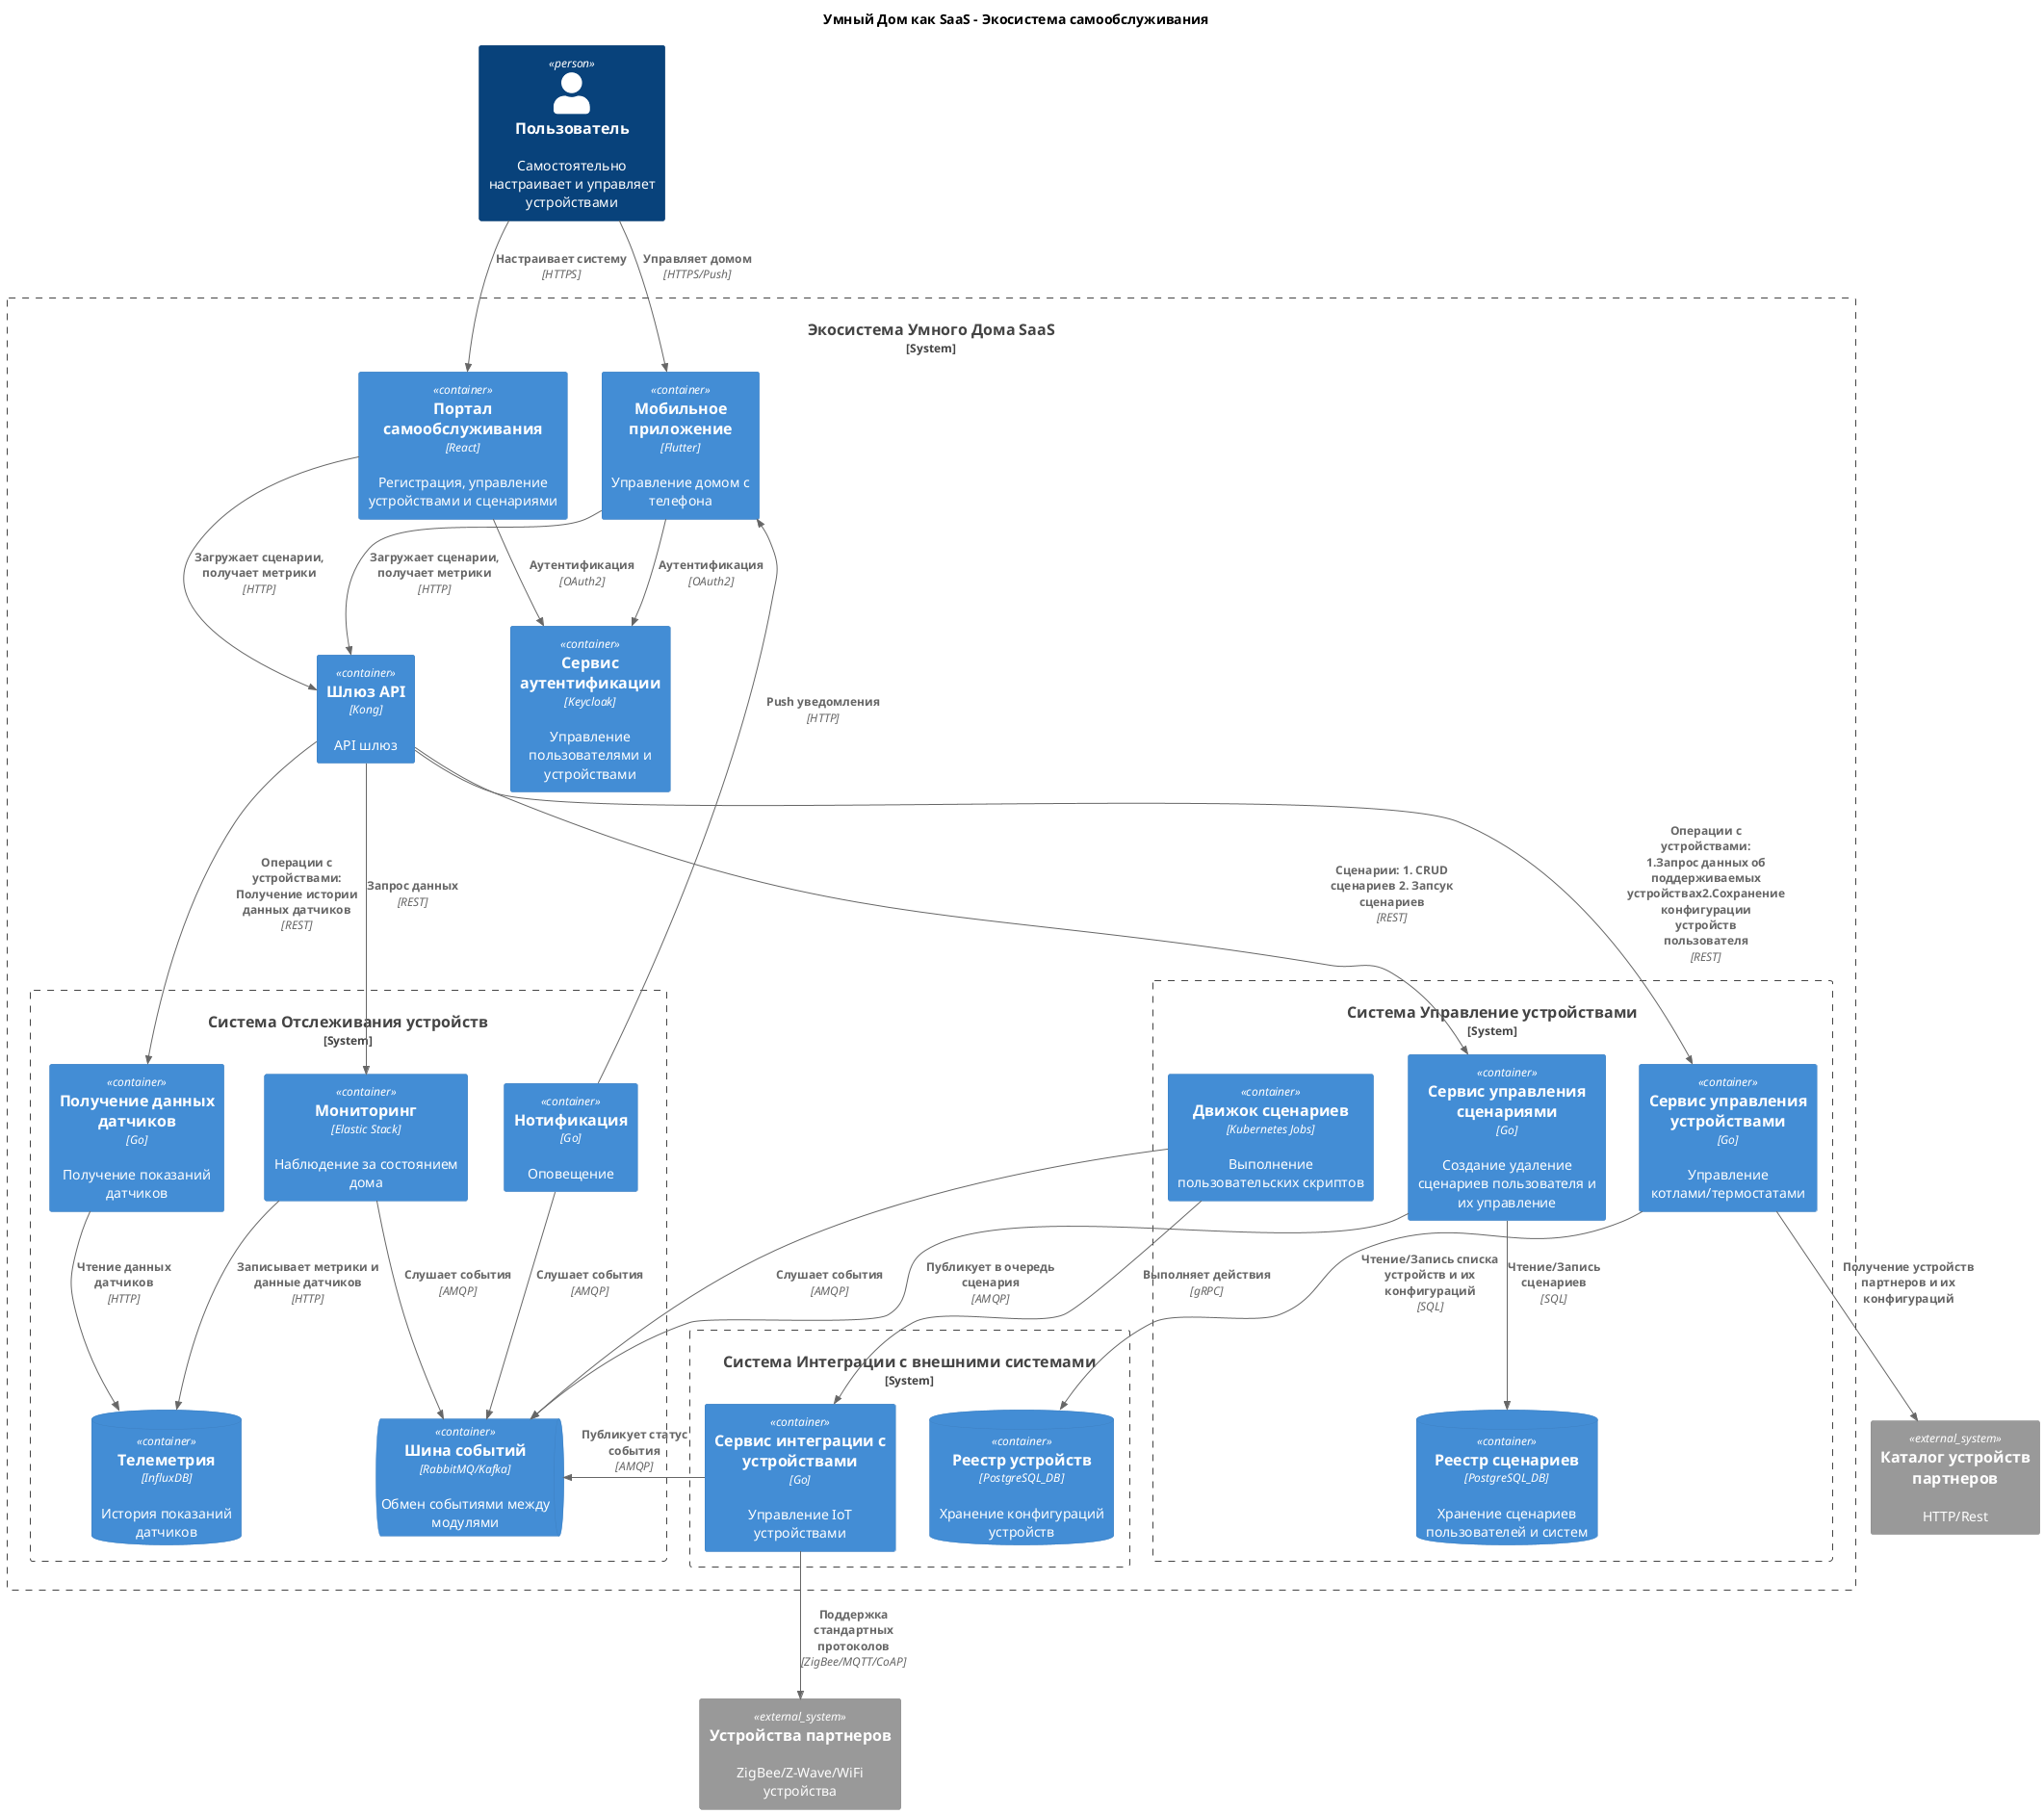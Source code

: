@startuml
!include <C4/C4_Container>
skinparam defaultFontName "Noto Sans" 
title Умный Дом как SaaS - Экосистема самообслуживания

Person(user, "Пользователь", "Самостоятельно настраивает и управляет устройствами")

System_Boundary(saas_ecosystem, "Экосистема Умного Дома SaaS") {

    Container(web_portal, "Портал самообслуживания", "React", "Регистрация, управление устройствами и сценариями")
    Container(mobile_app, "Мобильное приложение", "Flutter", "Управление домом с телефона")
    Container(auth_service, "Сервис аутентификации", "Keycloak", "Управление пользователями и устройствами")
    Container(api_gateway, "Шлюз API", "Kong", "API шлюз")
    System_Boundary(device_mgmt, "Система Управление устройствами") {

        Container(device_manager, "Сервис управления устройствами", "Go", "Управление котлами/термостатами")
        Container(job_scheduler, "Сервис управления сценариями", "Go", "Создание удаление сценариев пользователя и их управление")
        Container(scenario_engine, "Движок сценариев", "Kubernetes Jobs", "Выполнение пользовательских скриптов")
        ContainerDb(scenario_db, "Реестр сценариев", "PostgreSQL_DB", "Хранение сценариев пользователей и систем")
    }
    System_Boundary(integration, "Система Интеграции с внешними системами") {
        Container(device_collector, "Сервис интеграции с устройствами", "Go", "Управление IoT устройствами")
        ContainerDb(device_db, "Реестр устройств", "PostgreSQL_DB", "Хранение конфигураций устройств")
    }
    System_Boundary(device_tracking, "Система Отслеживания устройств") {
        Container(monitoring, "Мониторинг", "Elastic Stack", "Наблюдение за состоянием дома")
        Container(notify, "Нотификация", "Go", "Оповещение")
        Container(telemetry_data, "Получение данных датчиков", "Go", "Получение показаний датчиков")
        ContainerDb(telemetry_db, "Телеметрия", "InfluxDB", "История показаний датчиков")
        ContainerQueue(event_bus, "Шина событий", "RabbitMQ/Kafka", "Обмен событиями между модулями")
    }
}

System_Ext(partner_devices, "Устройства партнеров", "ZigBee/Z-Wave/WiFi устройства")
System_Ext(partners_catalogs, "Каталог устройств партнеров", "HTTP/Rest")

' Основные взаимодействия пользователя
Rel(user, web_portal, "Настраивает систему", "HTTPS")
Rel(user, mobile_app, "Управляет домом", "HTTPS/Push")

' Взаимодействия порталов
Rel(web_portal, auth_service, "Аутентификация", "OAuth2")
Rel(mobile_app, auth_service, "Аутентификация", "OAuth2")
Rel(web_portal, api_gateway, "Загружает сценарии, получает метрики", "HTTP")
Rel(mobile_app, api_gateway, "Загружает сценарии, получает метрики", "HTTP")
Rel(notify, mobile_app, "Push уведомления", "HTTP")


' Управление устройствами
Rel(api_gateway, monitoring, "Запрос данных", "REST")
Rel(api_gateway, device_manager, "Операции с устройствами: 1.Запрос данных об поддерживаемых устройствах2.Сохранение конфигурации устройств пользователя", "REST")
Rel(api_gateway, job_scheduler, "Сценарии: 1. CRUD сценариев 2. Запсук сценариев", "REST")
Rel(job_scheduler, event_bus, "Публикует в очередь сценария", "AMQP")
Rel(api_gateway, telemetry_data, "Операции с устройствами: Получение истории данных датчиков", "REST")

' Интеграция с устройствами
Rel(device_collector, partner_devices, "Поддержка стандартных протоколов", "ZigBee/MQTT/CoAP")
Rel(device_manager, partners_catalogs, "Получение устройств партнеров и их конфигураций")

' Работа с данными
Rel(monitoring, telemetry_db, "Записывает метрики и данные датчиков", "HTTP")
Rel(device_manager, device_db, "Чтение/Запись списка устройств и их конфигураций", "SQL")
Rel(job_scheduler, scenario_db, "Чтение/Запись сценариев", "SQL")
Rel(telemetry_data, telemetry_db, "Чтение данных датчиков", "HTTP")

' Сценарии и автоматизация
Rel(scenario_engine, event_bus, "Слушает события", "AMQP")
Rel(scenario_engine, device_collector, "Выполняет действия", "gRPC")
Rel(device_collector, event_bus, "Публикует статус события", "AMQP")
Rel(monitoring, event_bus, "Слушает события", "AMQP")
Rel(notify, event_bus, "Слушает события", "AMQP")

@enduml